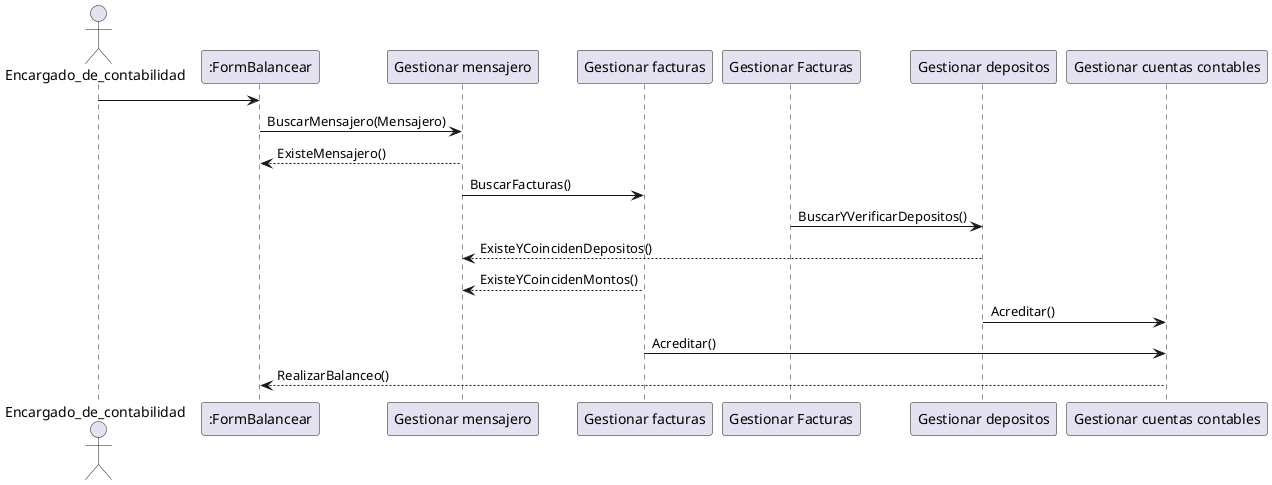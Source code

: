 @startuml 3. Balancear facturas y depositos

actor Encargado_de_contabilidad


Encargado_de_contabilidad -> ":FormBalancear"


":FormBalancear" -> "Gestionar mensajero": BuscarMensajero(Mensajero)

"Gestionar mensajero" --> ":FormBalancear": ExisteMensajero()

"Gestionar mensajero" -> "Gestionar facturas" : BuscarFacturas()

"Gestionar Facturas" -> "Gestionar depositos":BuscarYVerificarDepositos()

"Gestionar depositos" --> "Gestionar mensajero" : ExisteYCoincidenDepositos()

"Gestionar facturas" --> "Gestionar mensajero" : ExisteYCoincidenMontos()

"Gestionar depositos" -> "Gestionar cuentas contables" : Acreditar()
"Gestionar facturas" -> "Gestionar cuentas contables" : Acreditar()

"Gestionar cuentas contables" --> ":FormBalancear": RealizarBalanceo()





@enduml